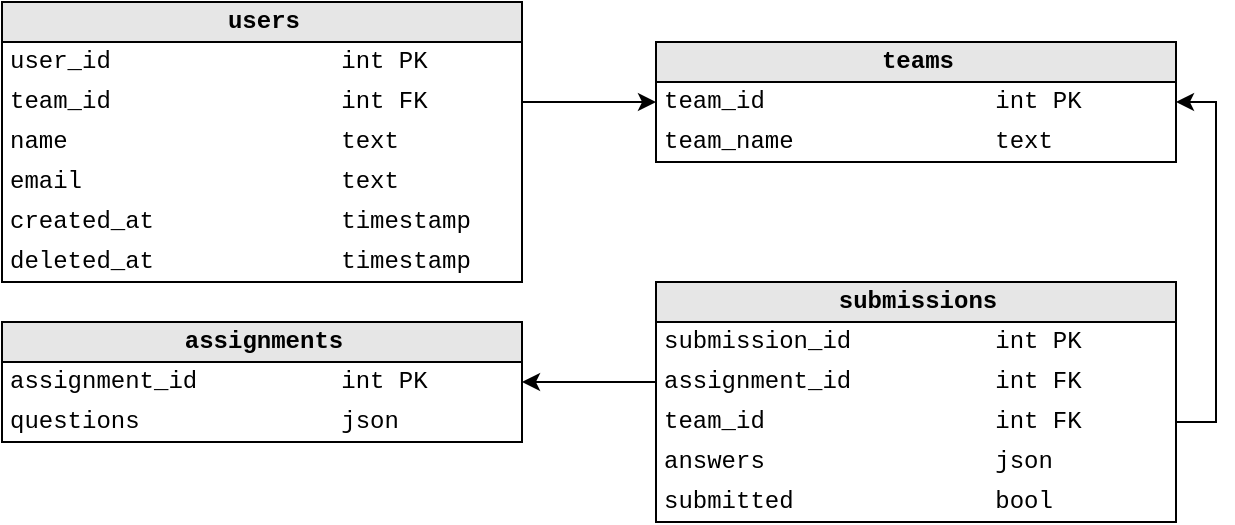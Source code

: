 <mxfile version="13.6.9" type="device"><diagram id="gwun1iKMlbp2VM9ZxJij" name="Page-1"><mxGraphModel dx="1753" dy="642" grid="1" gridSize="10" guides="1" tooltips="1" connect="1" arrows="1" fold="1" page="1" pageScale="1" pageWidth="827" pageHeight="1169" math="0" shadow="0"><root><mxCell id="0"/><mxCell id="1" parent="0"/><mxCell id="RXbFIGi1rFhjA_8SYuGY-15" value="" style="group" vertex="1" connectable="0" parent="1"><mxGeometry x="-413" y="220" width="260" height="120" as="geometry"/></mxCell><mxCell id="RXbFIGi1rFhjA_8SYuGY-1" value="" style="group" vertex="1" connectable="0" parent="RXbFIGi1rFhjA_8SYuGY-15"><mxGeometry width="260" height="120" as="geometry"/></mxCell><mxCell id="RXbFIGi1rFhjA_8SYuGY-2" value="" style="group" vertex="1" connectable="0" parent="RXbFIGi1rFhjA_8SYuGY-1"><mxGeometry width="260" height="120" as="geometry"/></mxCell><mxCell id="RXbFIGi1rFhjA_8SYuGY-3" value="" style="rounded=0;whiteSpace=wrap;html=1;strokeColor=#000000;strokeWidth=1;fillColor=#ffffff;align=left;fontFamily=Courier New;" vertex="1" parent="RXbFIGi1rFhjA_8SYuGY-2"><mxGeometry width="260" height="120.0" as="geometry"/></mxCell><mxCell id="RXbFIGi1rFhjA_8SYuGY-13" value="&lt;div&gt;&lt;span&gt;&lt;b&gt;submissions&lt;/b&gt;&lt;/span&gt;&lt;/div&gt;" style="rounded=0;whiteSpace=wrap;html=1;align=center;spacingLeft=2;strokeColor=#000000;fillColor=#E6E6E6;fontFamily=Courier New;" vertex="1" parent="RXbFIGi1rFhjA_8SYuGY-2"><mxGeometry width="260" height="20" as="geometry"/></mxCell><mxCell id="RXbFIGi1rFhjA_8SYuGY-10" value="submitted&amp;nbsp; &amp;nbsp; &amp;nbsp; &amp;nbsp; &amp;nbsp; &amp;nbsp; &amp;nbsp; bool" style="rounded=0;whiteSpace=wrap;html=1;align=left;spacingLeft=2;strokeColor=none;fillColor=none;fontFamily=Courier New;" vertex="1" parent="RXbFIGi1rFhjA_8SYuGY-2"><mxGeometry y="100" width="260" height="20" as="geometry"/></mxCell><mxCell id="RXbFIGi1rFhjA_8SYuGY-9" value="answers&amp;nbsp; &amp;nbsp; &amp;nbsp; &amp;nbsp; &amp;nbsp; &amp;nbsp; &amp;nbsp; &amp;nbsp; json" style="rounded=0;whiteSpace=wrap;html=1;align=left;spacingLeft=2;strokeColor=none;fillColor=none;fontFamily=Courier New;" vertex="1" parent="RXbFIGi1rFhjA_8SYuGY-2"><mxGeometry y="80" width="260" height="20" as="geometry"/></mxCell><mxCell id="RXbFIGi1rFhjA_8SYuGY-8" value="team_id&amp;nbsp; &amp;nbsp; &amp;nbsp; &amp;nbsp; &amp;nbsp; &amp;nbsp; &amp;nbsp; &amp;nbsp; int FK" style="rounded=0;whiteSpace=wrap;html=1;align=left;spacingLeft=2;strokeColor=none;fillColor=none;fontFamily=Courier New;" vertex="1" parent="RXbFIGi1rFhjA_8SYuGY-2"><mxGeometry y="60" width="260" height="20" as="geometry"/></mxCell><mxCell id="RXbFIGi1rFhjA_8SYuGY-7" value="assignment_id&amp;nbsp; &amp;nbsp; &amp;nbsp; &amp;nbsp; &amp;nbsp; int FK" style="rounded=0;whiteSpace=wrap;html=1;align=left;spacingLeft=2;strokeColor=none;fillColor=none;fontFamily=Courier New;" vertex="1" parent="RXbFIGi1rFhjA_8SYuGY-2"><mxGeometry y="40" width="260" height="20" as="geometry"/></mxCell><mxCell id="RXbFIGi1rFhjA_8SYuGY-6" value="&lt;div&gt;submission_id&amp;nbsp; &amp;nbsp; &amp;nbsp; &amp;nbsp; &amp;nbsp; int PK&lt;/div&gt;" style="rounded=0;whiteSpace=wrap;html=1;align=left;spacingLeft=2;strokeColor=none;fillColor=none;fontFamily=Courier New;" vertex="1" parent="RXbFIGi1rFhjA_8SYuGY-2"><mxGeometry y="20" width="260" height="20" as="geometry"/></mxCell><mxCell id="RXbFIGi1rFhjA_8SYuGY-28" value="" style="group" vertex="1" connectable="0" parent="1"><mxGeometry x="-740" y="80" width="260" height="140" as="geometry"/></mxCell><mxCell id="RXbFIGi1rFhjA_8SYuGY-27" value="" style="group" vertex="1" connectable="0" parent="RXbFIGi1rFhjA_8SYuGY-28"><mxGeometry width="260" height="140" as="geometry"/></mxCell><mxCell id="RXbFIGi1rFhjA_8SYuGY-17" value="" style="group" vertex="1" connectable="0" parent="RXbFIGi1rFhjA_8SYuGY-27"><mxGeometry width="260" height="140" as="geometry"/></mxCell><mxCell id="RXbFIGi1rFhjA_8SYuGY-18" value="" style="group" vertex="1" connectable="0" parent="RXbFIGi1rFhjA_8SYuGY-17"><mxGeometry width="260" height="140" as="geometry"/></mxCell><mxCell id="RXbFIGi1rFhjA_8SYuGY-19" value="" style="rounded=0;whiteSpace=wrap;html=1;strokeColor=#000000;strokeWidth=1;fillColor=#ffffff;align=left;fontFamily=Courier New;" vertex="1" parent="RXbFIGi1rFhjA_8SYuGY-18"><mxGeometry width="260" height="140" as="geometry"/></mxCell><mxCell id="RXbFIGi1rFhjA_8SYuGY-21" value="created_at&amp;nbsp; &amp;nbsp; &amp;nbsp; &amp;nbsp; &amp;nbsp; &amp;nbsp; &amp;nbsp;timestamp" style="rounded=0;whiteSpace=wrap;html=1;align=left;spacingLeft=2;strokeColor=none;fillColor=none;fontFamily=Courier New;" vertex="1" parent="RXbFIGi1rFhjA_8SYuGY-18"><mxGeometry y="100" width="260" height="20" as="geometry"/></mxCell><mxCell id="RXbFIGi1rFhjA_8SYuGY-22" value="email&amp;nbsp; &amp;nbsp; &amp;nbsp; &amp;nbsp; &amp;nbsp; &amp;nbsp; &amp;nbsp; &amp;nbsp; &amp;nbsp; text" style="rounded=0;whiteSpace=wrap;html=1;align=left;spacingLeft=2;strokeColor=none;fillColor=none;fontFamily=Courier New;" vertex="1" parent="RXbFIGi1rFhjA_8SYuGY-18"><mxGeometry y="80" width="260" height="20" as="geometry"/></mxCell><mxCell id="RXbFIGi1rFhjA_8SYuGY-23" value="name&amp;nbsp; &amp;nbsp; &amp;nbsp; &amp;nbsp; &amp;nbsp; &amp;nbsp; &amp;nbsp; &amp;nbsp; &amp;nbsp; &amp;nbsp;text" style="rounded=0;whiteSpace=wrap;html=1;align=left;spacingLeft=2;strokeColor=none;fillColor=none;fontFamily=Courier New;" vertex="1" parent="RXbFIGi1rFhjA_8SYuGY-18"><mxGeometry y="60" width="260" height="20" as="geometry"/></mxCell><mxCell id="RXbFIGi1rFhjA_8SYuGY-24" value="team_id&amp;nbsp; &amp;nbsp; &amp;nbsp; &amp;nbsp; &amp;nbsp; &amp;nbsp; &amp;nbsp; &amp;nbsp; int FK" style="rounded=0;whiteSpace=wrap;html=1;align=left;spacingLeft=2;strokeColor=none;fillColor=none;fontFamily=Courier New;" vertex="1" parent="RXbFIGi1rFhjA_8SYuGY-18"><mxGeometry y="40" width="260" height="20" as="geometry"/></mxCell><mxCell id="RXbFIGi1rFhjA_8SYuGY-25" value="&lt;div&gt;user_id&amp;nbsp; &amp;nbsp; &amp;nbsp; &amp;nbsp; &amp;nbsp; &amp;nbsp; &amp;nbsp; &amp;nbsp; int PK&lt;/div&gt;" style="rounded=0;whiteSpace=wrap;html=1;align=left;spacingLeft=2;strokeColor=none;fillColor=none;fontFamily=Courier New;" vertex="1" parent="RXbFIGi1rFhjA_8SYuGY-18"><mxGeometry y="20" width="260" height="20" as="geometry"/></mxCell><mxCell id="RXbFIGi1rFhjA_8SYuGY-20" value="&lt;div&gt;&lt;span&gt;&lt;b&gt;users&lt;/b&gt;&lt;/span&gt;&lt;/div&gt;" style="rounded=0;whiteSpace=wrap;html=1;align=center;spacingLeft=2;strokeColor=#000000;fillColor=#E6E6E6;fontFamily=Courier New;" vertex="1" parent="RXbFIGi1rFhjA_8SYuGY-18"><mxGeometry width="260" height="20" as="geometry"/></mxCell><mxCell id="RXbFIGi1rFhjA_8SYuGY-26" value="deleted_at&amp;nbsp; &amp;nbsp; &amp;nbsp; &amp;nbsp; &amp;nbsp; &amp;nbsp; &amp;nbsp;timestamp" style="rounded=0;whiteSpace=wrap;html=1;align=left;spacingLeft=2;strokeColor=none;fillColor=none;fontFamily=Courier New;" vertex="1" parent="RXbFIGi1rFhjA_8SYuGY-18"><mxGeometry y="120" width="260" height="20" as="geometry"/></mxCell><mxCell id="RXbFIGi1rFhjA_8SYuGY-29" value="" style="group" vertex="1" connectable="0" parent="1"><mxGeometry x="-740" y="240" width="260" height="60" as="geometry"/></mxCell><mxCell id="RXbFIGi1rFhjA_8SYuGY-30" value="" style="group" vertex="1" connectable="0" parent="RXbFIGi1rFhjA_8SYuGY-29"><mxGeometry width="260" height="60" as="geometry"/></mxCell><mxCell id="RXbFIGi1rFhjA_8SYuGY-31" value="" style="group" vertex="1" connectable="0" parent="RXbFIGi1rFhjA_8SYuGY-30"><mxGeometry width="260" height="60" as="geometry"/></mxCell><mxCell id="RXbFIGi1rFhjA_8SYuGY-32" value="" style="group" vertex="1" connectable="0" parent="RXbFIGi1rFhjA_8SYuGY-31"><mxGeometry width="260" height="60" as="geometry"/></mxCell><mxCell id="RXbFIGi1rFhjA_8SYuGY-33" value="" style="rounded=0;whiteSpace=wrap;html=1;strokeColor=#000000;strokeWidth=1;fillColor=#ffffff;align=left;fontFamily=Courier New;" vertex="1" parent="RXbFIGi1rFhjA_8SYuGY-32"><mxGeometry width="260" height="60" as="geometry"/></mxCell><mxCell id="RXbFIGi1rFhjA_8SYuGY-41" value="" style="group" vertex="1" connectable="0" parent="RXbFIGi1rFhjA_8SYuGY-32"><mxGeometry width="260" height="60" as="geometry"/></mxCell><mxCell id="RXbFIGi1rFhjA_8SYuGY-37" value="questions&amp;nbsp; &amp;nbsp; &amp;nbsp; &amp;nbsp; &amp;nbsp; &amp;nbsp; &amp;nbsp; json" style="rounded=0;whiteSpace=wrap;html=1;align=left;spacingLeft=2;strokeColor=none;fillColor=none;fontFamily=Courier New;" vertex="1" parent="RXbFIGi1rFhjA_8SYuGY-41"><mxGeometry y="40" width="260" height="20" as="geometry"/></mxCell><mxCell id="RXbFIGi1rFhjA_8SYuGY-38" value="&lt;div&gt;assignment_id&amp;nbsp; &amp;nbsp; &amp;nbsp; &amp;nbsp; &amp;nbsp; int PK&lt;/div&gt;" style="rounded=0;whiteSpace=wrap;html=1;align=left;spacingLeft=2;strokeColor=none;fillColor=none;fontFamily=Courier New;" vertex="1" parent="RXbFIGi1rFhjA_8SYuGY-41"><mxGeometry y="20" width="260" height="20" as="geometry"/></mxCell><mxCell id="RXbFIGi1rFhjA_8SYuGY-39" value="&lt;div&gt;&lt;span&gt;&lt;b&gt;assignments&lt;/b&gt;&lt;/span&gt;&lt;/div&gt;" style="rounded=0;whiteSpace=wrap;html=1;align=center;spacingLeft=2;strokeColor=#000000;fillColor=#E6E6E6;fontFamily=Courier New;" vertex="1" parent="RXbFIGi1rFhjA_8SYuGY-41"><mxGeometry width="260" height="20" as="geometry"/></mxCell><mxCell id="RXbFIGi1rFhjA_8SYuGY-43" value="" style="group" vertex="1" connectable="0" parent="1"><mxGeometry x="-413" y="100" width="260" height="60" as="geometry"/></mxCell><mxCell id="RXbFIGi1rFhjA_8SYuGY-44" value="" style="group" vertex="1" connectable="0" parent="RXbFIGi1rFhjA_8SYuGY-43"><mxGeometry width="260" height="60" as="geometry"/></mxCell><mxCell id="RXbFIGi1rFhjA_8SYuGY-45" value="" style="group" vertex="1" connectable="0" parent="RXbFIGi1rFhjA_8SYuGY-44"><mxGeometry width="260" height="60" as="geometry"/></mxCell><mxCell id="RXbFIGi1rFhjA_8SYuGY-46" value="" style="group" vertex="1" connectable="0" parent="RXbFIGi1rFhjA_8SYuGY-45"><mxGeometry width="260" height="60" as="geometry"/></mxCell><mxCell id="RXbFIGi1rFhjA_8SYuGY-47" value="" style="rounded=0;whiteSpace=wrap;html=1;strokeColor=#000000;strokeWidth=1;fillColor=#ffffff;align=left;fontFamily=Courier New;" vertex="1" parent="RXbFIGi1rFhjA_8SYuGY-46"><mxGeometry width="260" height="60" as="geometry"/></mxCell><mxCell id="RXbFIGi1rFhjA_8SYuGY-55" value="" style="group" vertex="1" connectable="0" parent="RXbFIGi1rFhjA_8SYuGY-46"><mxGeometry width="260" height="60" as="geometry"/></mxCell><mxCell id="RXbFIGi1rFhjA_8SYuGY-51" value="team_name&amp;nbsp; &amp;nbsp; &amp;nbsp; &amp;nbsp; &amp;nbsp; &amp;nbsp; &amp;nbsp; text" style="rounded=0;whiteSpace=wrap;html=1;align=left;spacingLeft=2;strokeColor=none;fillColor=none;fontFamily=Courier New;" vertex="1" parent="RXbFIGi1rFhjA_8SYuGY-55"><mxGeometry y="40" width="260" height="20" as="geometry"/></mxCell><mxCell id="RXbFIGi1rFhjA_8SYuGY-52" value="&lt;div&gt;team_id&amp;nbsp; &amp;nbsp; &amp;nbsp; &amp;nbsp; &amp;nbsp; &amp;nbsp; &amp;nbsp; &amp;nbsp; int PK&lt;/div&gt;" style="rounded=0;whiteSpace=wrap;html=1;align=left;spacingLeft=2;strokeColor=none;fillColor=none;fontFamily=Courier New;" vertex="1" parent="RXbFIGi1rFhjA_8SYuGY-55"><mxGeometry y="20" width="260" height="20" as="geometry"/></mxCell><mxCell id="RXbFIGi1rFhjA_8SYuGY-53" value="&lt;div&gt;&lt;span&gt;&lt;b&gt;teams&lt;/b&gt;&lt;/span&gt;&lt;/div&gt;" style="rounded=0;whiteSpace=wrap;html=1;align=center;spacingLeft=2;strokeColor=#000000;fillColor=#E6E6E6;fontFamily=Courier New;" vertex="1" parent="RXbFIGi1rFhjA_8SYuGY-55"><mxGeometry width="260" height="20" as="geometry"/></mxCell><mxCell id="RXbFIGi1rFhjA_8SYuGY-56" style="edgeStyle=orthogonalEdgeStyle;rounded=0;orthogonalLoop=1;jettySize=auto;html=1;exitX=1;exitY=0.5;exitDx=0;exitDy=0;entryX=0;entryY=0.5;entryDx=0;entryDy=0;" edge="1" parent="1" source="RXbFIGi1rFhjA_8SYuGY-24" target="RXbFIGi1rFhjA_8SYuGY-52"><mxGeometry relative="1" as="geometry"/></mxCell><mxCell id="RXbFIGi1rFhjA_8SYuGY-58" style="edgeStyle=orthogonalEdgeStyle;rounded=0;orthogonalLoop=1;jettySize=auto;html=1;exitX=0;exitY=0.5;exitDx=0;exitDy=0;" edge="1" parent="1" source="RXbFIGi1rFhjA_8SYuGY-7"><mxGeometry relative="1" as="geometry"><mxPoint x="-480" y="270" as="targetPoint"/></mxGeometry></mxCell><mxCell id="RXbFIGi1rFhjA_8SYuGY-59" style="edgeStyle=orthogonalEdgeStyle;rounded=0;orthogonalLoop=1;jettySize=auto;html=1;exitX=1;exitY=0.5;exitDx=0;exitDy=0;entryX=1;entryY=0.5;entryDx=0;entryDy=0;" edge="1" parent="1" source="RXbFIGi1rFhjA_8SYuGY-8" target="RXbFIGi1rFhjA_8SYuGY-52"><mxGeometry relative="1" as="geometry"><mxPoint x="-120" y="130" as="targetPoint"/></mxGeometry></mxCell></root></mxGraphModel></diagram></mxfile>